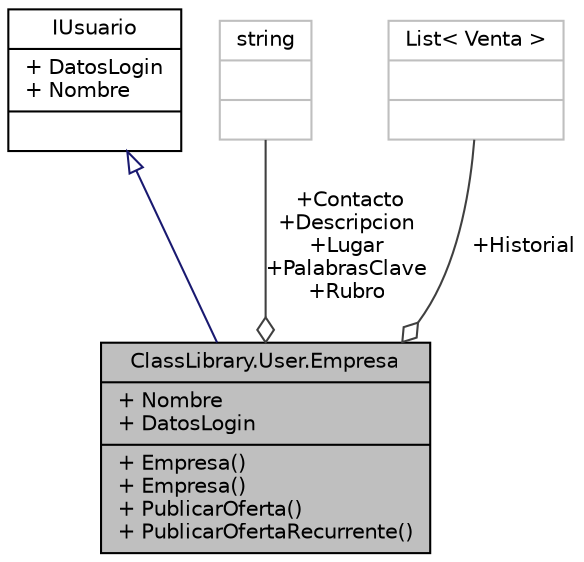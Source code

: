 digraph "ClassLibrary.User.Empresa"
{
 // INTERACTIVE_SVG=YES
 // LATEX_PDF_SIZE
  edge [fontname="Helvetica",fontsize="10",labelfontname="Helvetica",labelfontsize="10"];
  node [fontname="Helvetica",fontsize="10",shape=record];
  Node1 [label="{ClassLibrary.User.Empresa\n|+ Nombre\l+ DatosLogin\l|+ Empresa()\l+ Empresa()\l+ PublicarOferta()\l+ PublicarOfertaRecurrente()\l}",height=0.2,width=0.4,color="black", fillcolor="grey75", style="filled", fontcolor="black",tooltip="Clase representativa de las empresas registradas y su información competente."];
  Node2 -> Node1 [dir="back",color="midnightblue",fontsize="10",style="solid",arrowtail="onormal",fontname="Helvetica"];
  Node2 [label="{IUsuario\n|+ DatosLogin\l+ Nombre\l|}",height=0.2,width=0.4,color="black", fillcolor="white", style="filled",URL="$interfaceClassLibrary_1_1User_1_1IUsuario.html",tooltip="Interfaz que engloba tanto empresas como emprendimientos."];
  Node3 -> Node1 [color="grey25",fontsize="10",style="solid",label=" +Contacto\n+Descripcion\n+Lugar\n+PalabrasClave\n+Rubro" ,arrowhead="odiamond",fontname="Helvetica"];
  Node3 [label="{string\n||}",height=0.2,width=0.4,color="grey75", fillcolor="white", style="filled",tooltip=" "];
  Node4 -> Node1 [color="grey25",fontsize="10",style="solid",label=" +Historial" ,arrowhead="odiamond",fontname="Helvetica"];
  Node4 [label="{List\< Venta \>\n||}",height=0.2,width=0.4,color="grey75", fillcolor="white", style="filled",tooltip=" "];
}
